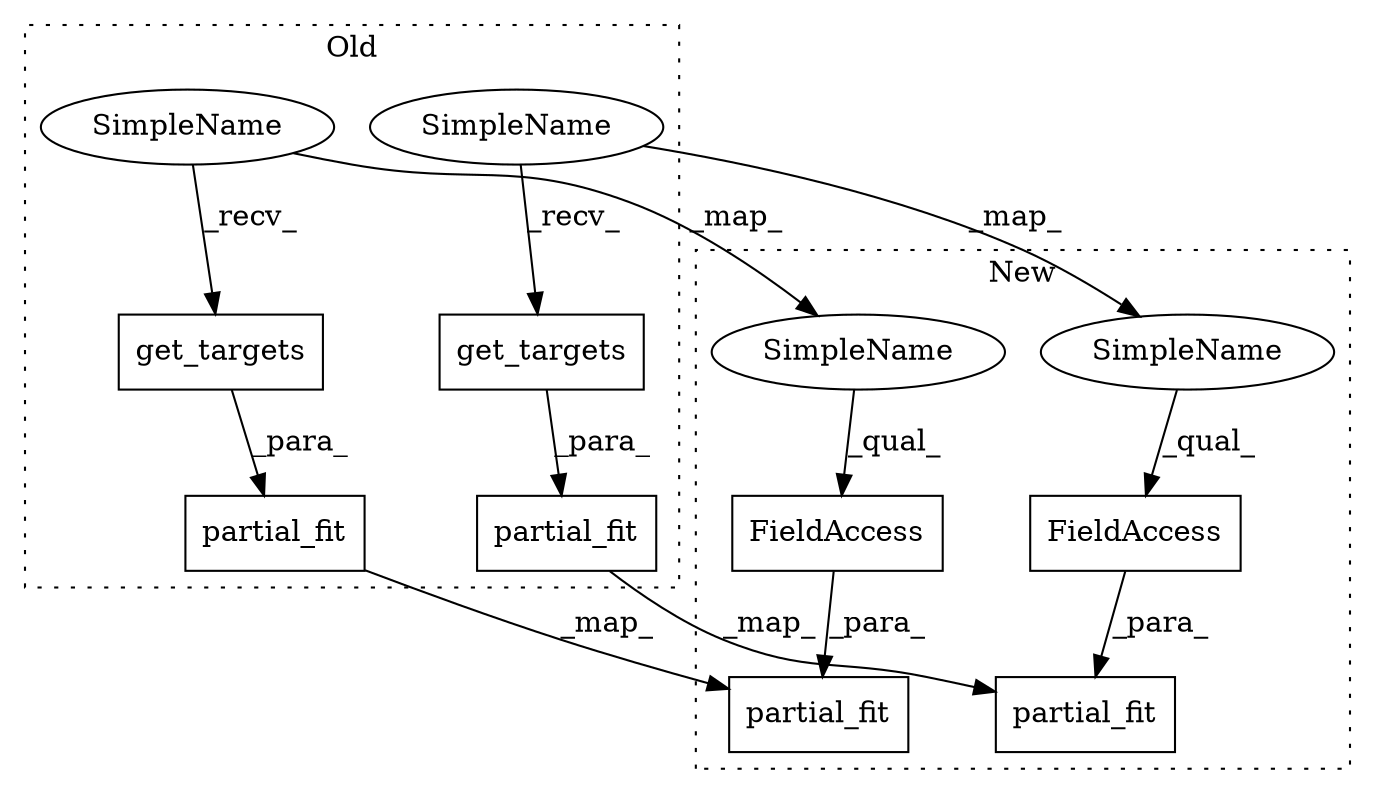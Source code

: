 digraph G {
subgraph cluster0 {
1 [label="partial_fit" a="32" s="2022,2058" l="12,1" shape="box"];
3 [label="get_targets" a="32" s="2045" l="13" shape="box"];
6 [label="get_targets" a="32" s="1587" l="13" shape="box"];
8 [label="partial_fit" a="32" s="1564,1600" l="12,1" shape="box"];
9 [label="SimpleName" a="42" s="1580" l="6" shape="ellipse"];
10 [label="SimpleName" a="42" s="2038" l="6" shape="ellipse"];
label = "Old";
style="dotted";
}
subgraph cluster1 {
2 [label="partial_fit" a="32" s="1564,1600" l="12,1" shape="box"];
4 [label="FieldAccess" a="22" s="1580" l="20" shape="box"];
5 [label="FieldAccess" a="22" s="2038" l="20" shape="box"];
7 [label="partial_fit" a="32" s="2022,2058" l="12,1" shape="box"];
11 [label="SimpleName" a="42" s="2038" l="6" shape="ellipse"];
12 [label="SimpleName" a="42" s="1580" l="6" shape="ellipse"];
label = "New";
style="dotted";
}
1 -> 2 [label="_map_"];
3 -> 1 [label="_para_"];
4 -> 2 [label="_para_"];
5 -> 7 [label="_para_"];
6 -> 8 [label="_para_"];
8 -> 7 [label="_map_"];
9 -> 11 [label="_map_"];
9 -> 6 [label="_recv_"];
10 -> 12 [label="_map_"];
10 -> 3 [label="_recv_"];
11 -> 5 [label="_qual_"];
12 -> 4 [label="_qual_"];
}